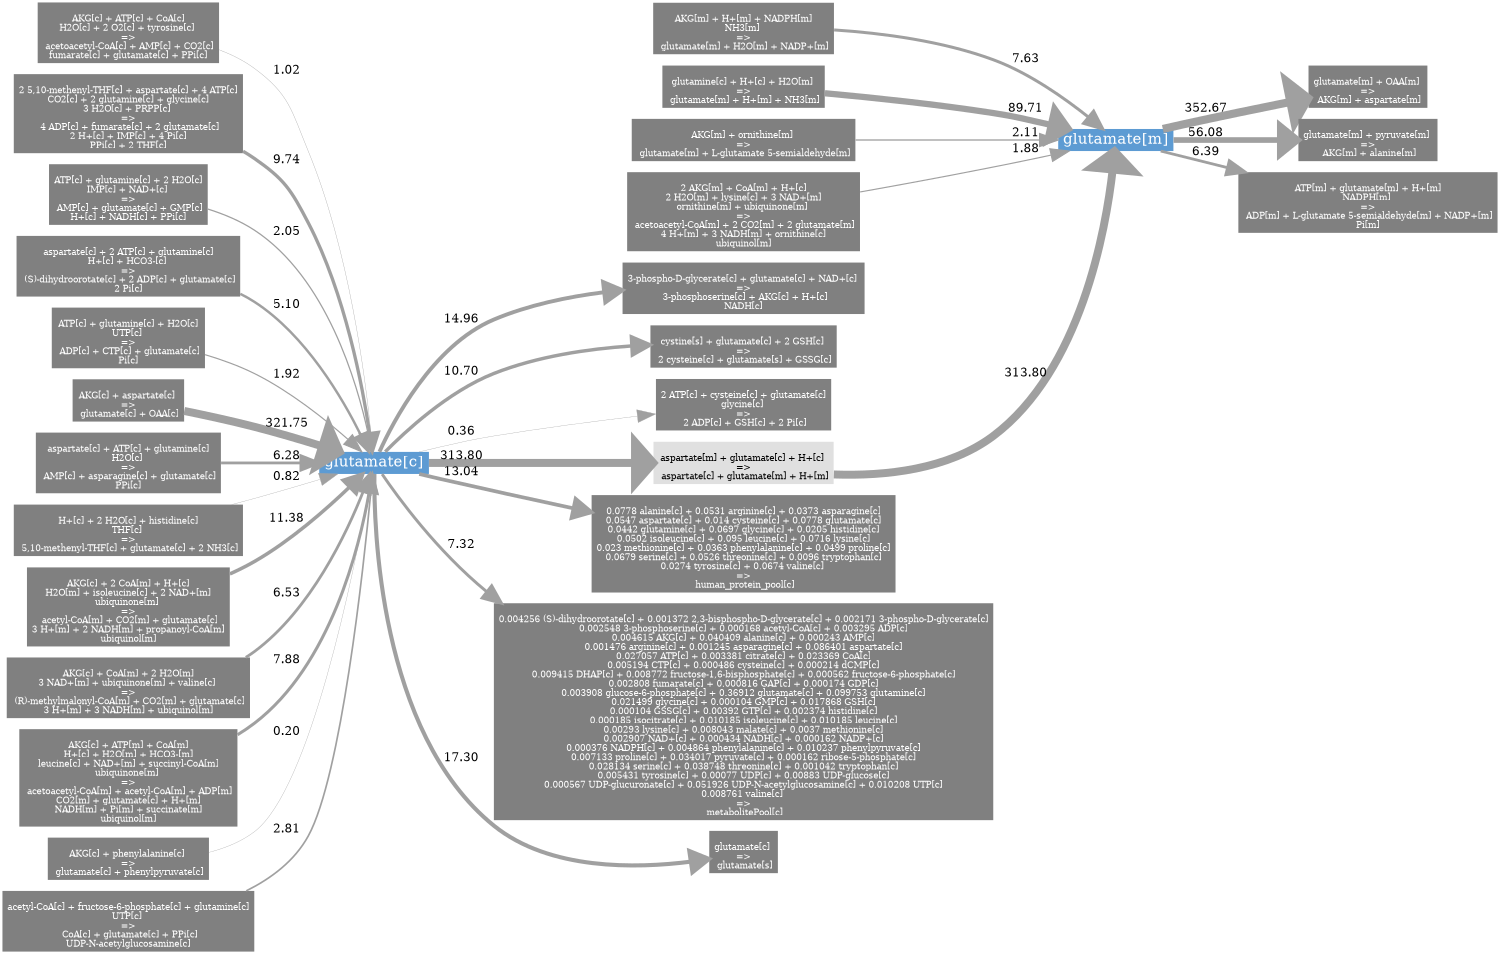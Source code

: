digraph G {
rankdir=LR;
center = 1;
size="10,10";
1 [ label = "glutamate[c]", fontsize=25, shape="box" , fillcolor = "#5D9BD3", fontcolor = "#FFFFFF", style="filled,setlinewidth(0)"];
2 [ label = "glutamate[m]", fontsize=25, shape="box" , fillcolor = "#5D9BD3", fontcolor = "#FFFFFF", style="filled,setlinewidth(0)"];
3 [label = "
AKG[c] + ATP[c] + CoA[c]\nH2O[c] + 2 O2[c] + tyrosine[c] \n=>
 acetoacetyl-CoA[c] + AMP[c] + CO2[c]\nfumarate[c] + glutamate[c] + PPi[c]\n", fillcolor = "#808080", fontcolor = "#FFFFFF", shape="box", style="filled,setlinewidth(0)"];
4 [label = "
2 5,10-methenyl-THF[c] + aspartate[c] + 4 ATP[c]\nCO2[c] + 2 glutamine[c] + glycine[c]\n3 H2O[c] + PRPP[c] \n=>
 4 ADP[c] + fumarate[c] + 2 glutamate[c]\n2 H+[c] + IMP[c] + 4 Pi[c]\nPPi[c] + 2 THF[c]\n", fillcolor = "#808080", fontcolor = "#FFFFFF", shape="box", style="filled,setlinewidth(0)"];
5 [label = "
ATP[c] + glutamine[c] + 2 H2O[c]\nIMP[c] + NAD+[c] \n=>
 AMP[c] + glutamate[c] + GMP[c]\nH+[c] + NADH[c] + PPi[c]\n", fillcolor = "#808080", fontcolor = "#FFFFFF", shape="box", style="filled,setlinewidth(0)"];
6 [label = "
aspartate[c] + 2 ATP[c] + glutamine[c]\nH+[c] + HCO3-[c] \n=>
 (S)-dihydroorotate[c] + 2 ADP[c] + glutamate[c]\n2 Pi[c]\n", fillcolor = "#808080", fontcolor = "#FFFFFF", shape="box", style="filled,setlinewidth(0)"];
7 [label = "
ATP[c] + glutamine[c] + H2O[c]\nUTP[c] \n=>
 ADP[c] + CTP[c] + glutamate[c]\nPi[c]\n", fillcolor = "#808080", fontcolor = "#FFFFFF", shape="box", style="filled,setlinewidth(0)"];
8 [label = "
AKG[m] + H+[m] + NADPH[m]\nNH3[m] \n=>
 glutamate[m] + H2O[m] + NADP+[m]\n", fillcolor = "#808080", fontcolor = "#FFFFFF", shape="box", style="filled,setlinewidth(0)"];
9 [label = "
glutamate[m] + OAA[m] \n=>
 AKG[m] + aspartate[m]\n", fillcolor = "#808080", fontcolor = "#FFFFFF", shape="box", style="filled,setlinewidth(0)"];
10 [label = "
AKG[c] + aspartate[c] \n=>
 glutamate[c] + OAA[c]\n", fillcolor = "#808080", fontcolor = "#FFFFFF", shape="box", style="filled,setlinewidth(0)"];
11 [label = "
glutamine[c] + H+[c] + H2O[m] \n=>
 glutamate[m] + H+[m] + NH3[m]\n", fillcolor = "#808080", fontcolor = "#FFFFFF", shape="box", style="filled,setlinewidth(0)"];
12 [label = "
aspartate[c] + ATP[c] + glutamine[c]\nH2O[c] \n=>
 AMP[c] + asparagine[c] + glutamate[c]\nPPi[c]\n", fillcolor = "#808080", fontcolor = "#FFFFFF", shape="box", style="filled,setlinewidth(0)"];
13 [label = "
glutamate[m] + pyruvate[m] \n=>
 AKG[m] + alanine[m]\n", fillcolor = "#808080", fontcolor = "#FFFFFF", shape="box", style="filled,setlinewidth(0)"];
14 [label = "
AKG[m] + ornithine[m] \n=>
 glutamate[m] + L-glutamate 5-semialdehyde[m]\n", fillcolor = "#808080", fontcolor = "#FFFFFF", shape="box", style="filled,setlinewidth(0)"];
15 [label = "
ATP[m] + glutamate[m] + H+[m]\nNADPH[m] \n=>
 ADP[m] + L-glutamate 5-semialdehyde[m] + NADP+[m]\nPi[m]\n", fillcolor = "#808080", fontcolor = "#FFFFFF", shape="box", style="filled,setlinewidth(0)"];
16 [label = "
3-phospho-D-glycerate[c] + glutamate[c] + NAD+[c] \n=>
 3-phosphoserine[c] + AKG[c] + H+[c]\nNADH[c]\n", fillcolor = "#808080", fontcolor = "#FFFFFF", shape="box", style="filled,setlinewidth(0)"];
17 [label = "
H+[c] + 2 H2O[c] + histidine[c]\nTHF[c] \n=>
 5,10-methenyl-THF[c] + glutamate[c] + 2 NH3[c]\n", fillcolor = "#808080", fontcolor = "#FFFFFF", shape="box", style="filled,setlinewidth(0)"];
18 [label = "
2 AKG[m] + CoA[m] + H+[c]\n2 H2O[m] + lysine[c] + 3 NAD+[m]\nornithine[m] + ubiquinone[m] \n=>
 acetoacetyl-CoA[m] + 2 CO2[m] + 2 glutamate[m]\n4 H+[m] + 3 NADH[m] + ornithine[c]\nubiquinol[m]\n", fillcolor = "#808080", fontcolor = "#FFFFFF", shape="box", style="filled,setlinewidth(0)"];
19 [label = "
AKG[c] + 2 CoA[m] + H+[c]\nH2O[m] + isoleucine[c] + 2 NAD+[m]\nubiquinone[m] \n=>
 acetyl-CoA[m] + CO2[m] + glutamate[c]\n3 H+[m] + 2 NADH[m] + propanoyl-CoA[m]\nubiquinol[m]\n", fillcolor = "#808080", fontcolor = "#FFFFFF", shape="box", style="filled,setlinewidth(0)"];
20 [label = "
AKG[c] + CoA[m] + 2 H2O[m]\n3 NAD+[m] + ubiquinone[m] + valine[c] \n=>
 (R)-methylmalonyl-CoA[m] + CO2[m] + glutamate[c]\n3 H+[m] + 3 NADH[m] + ubiquinol[m]\n", fillcolor = "#808080", fontcolor = "#FFFFFF", shape="box", style="filled,setlinewidth(0)"];
21 [label = "
AKG[c] + ATP[m] + CoA[m]\nH+[c] + H2O[m] + HCO3-[m]\nleucine[c] + NAD+[m] + succinyl-CoA[m]\nubiquinone[m] \n=>
 acetoacetyl-CoA[m] + acetyl-CoA[m] + ADP[m]\nCO2[m] + glutamate[c] + H+[m]\nNADH[m] + Pi[m] + succinate[m]\nubiquinol[m]\n", fillcolor = "#808080", fontcolor = "#FFFFFF", shape="box", style="filled,setlinewidth(0)"];
22 [label = "
AKG[c] + phenylalanine[c] \n=>
 glutamate[c] + phenylpyruvate[c]\n", fillcolor = "#808080", fontcolor = "#FFFFFF", shape="box", style="filled,setlinewidth(0)"];
23 [label = "
cystine[s] + glutamate[c] + 2 GSH[c] \n=>
 2 cysteine[c] + glutamate[s] + GSSG[c]\n", fillcolor = "#808080", fontcolor = "#FFFFFF", shape="box", style="filled,setlinewidth(0)"];
24 [label = "
2 ATP[c] + cysteine[c] + glutamate[c]\nglycine[c] \n=>
 2 ADP[c] + GSH[c] + 2 Pi[c]\n", fillcolor = "#808080", fontcolor = "#FFFFFF", shape="box", style="filled,setlinewidth(0)"];
25 [label = "
acetyl-CoA[c] + fructose-6-phosphate[c] + glutamine[c]\nUTP[c] \n=>
 CoA[c] + glutamate[c] + PPi[c]\nUDP-N-acetylglucosamine[c]\n", fillcolor = "#808080", fontcolor = "#FFFFFF", shape="box", style="filled,setlinewidth(0)"];
26 [label = "
aspartate[m] + glutamate[c] + H+[c] \n=>
 aspartate[c] + glutamate[m] + H+[m]\n", fillcolor = "#E0E0E0", shape="box", style="filled,setlinewidth(0)"];
27 [label = "
0.0778 alanine[c] + 0.0531 arginine[c] + 0.0373 asparagine[c]\n0.0547 aspartate[c] + 0.014 cysteine[c] + 0.0778 glutamate[c]\n0.0442 glutamine[c] + 0.0697 glycine[c] + 0.0205 histidine[c]\n0.0502 isoleucine[c] + 0.095 leucine[c] + 0.0716 lysine[c]\n0.023 methionine[c] + 0.0363 phenylalanine[c] + 0.0499 proline[c]\n0.0679 serine[c] + 0.0526 threonine[c] + 0.0096 tryptophan[c]\n0.0274 tyrosine[c] + 0.0674 valine[c] \n=>
 human_protein_pool[c]\n", fillcolor = "#808080", fontcolor = "#FFFFFF", shape="box", style="filled,setlinewidth(0)"];
28 [label = "
0.004256 (S)-dihydroorotate[c] + 0.001372 2,3-bisphospho-D-glycerate[c] + 0.002171 3-phospho-D-glycerate[c]\n0.002548 3-phosphoserine[c] + 0.000168 acetyl-CoA[c] + 0.003295 ADP[c]\n0.004615 AKG[c] + 0.040409 alanine[c] + 0.000243 AMP[c]\n0.001476 arginine[c] + 0.001245 asparagine[c] + 0.086401 aspartate[c]\n0.027057 ATP[c] + 0.003381 citrate[c] + 0.023369 CoA[c]\n0.005194 CTP[c] + 0.000486 cysteine[c] + 0.000214 dCMP[c]\n0.009415 DHAP[c] + 0.008772 fructose-1,6-bisphosphate[c] + 0.000562 fructose-6-phosphate[c]\n0.002808 fumarate[c] + 0.000816 GAP[c] + 0.000174 GDP[c]\n0.003908 glucose-6-phosphate[c] + 0.36912 glutamate[c] + 0.099753 glutamine[c]\n0.021499 glycine[c] + 0.000104 GMP[c] + 0.017868 GSH[c]\n0.000104 GSSG[c] + 0.00392 GTP[c] + 0.002374 histidine[c]\n0.000185 isocitrate[c] + 0.010185 isoleucine[c] + 0.010185 leucine[c]\n0.00293 lysine[c] + 0.008043 malate[c] + 0.0037 methionine[c]\n0.002907 NAD+[c] + 0.000434 NADH[c] + 0.000162 NADP+[c]\n0.000376 NADPH[c] + 0.004864 phenylalanine[c] + 0.010237 phenylpyruvate[c]\n0.007133 proline[c] + 0.034017 pyruvate[c] + 0.000162 ribose-5-phosphate[c]\n0.028134 serine[c] + 0.038748 threonine[c] + 0.001042 tryptophan[c]\n0.005431 tyrosine[c] + 0.00077 UDP[c] + 0.00883 UDP-glucose[c]\n0.000567 UDP-glucuronate[c] + 0.051926 UDP-N-acetylglucosamine[c] + 0.010208 UTP[c]\n0.008761 valine[c] \n=>
 metabolitePool[c]\n", fillcolor = "#808080", fontcolor = "#FFFFFF", shape="box", style="filled,setlinewidth(0)"];
29 [label = "
glutamate[c] \n=>
 glutamate[s]\n", fillcolor = "#808080", fontcolor = "#FFFFFF", shape="box", style="filled,setlinewidth(0)"];
1 -> 16 [label = "14.96", arrowsize=3.00, fontsize=20, color="#A0A0A0", penwidth=6.375036];
1 -> 23 [label = "10.70", arrowsize=3.00, fontsize=20, color="#A0A0A0", penwidth=5.646919];
1 -> 24 [label = "0.36", arrowsize=3.00, fontsize=20, color="#A0A0A0", penwidth=0.500000];
1 -> 26 [label = "313.80", arrowsize=3.00, fontsize=20, color="#A0A0A0", penwidth=12.983295];
1 -> 27 [label = "13.04", arrowsize=3.00, fontsize=20, color="#A0A0A0", penwidth=6.076203];
1 -> 28 [label = "7.32", arrowsize=3.00, fontsize=20, color="#A0A0A0", penwidth=4.821326];
1 -> 29 [label = "17.30", arrowsize=3.00, fontsize=20, color="#A0A0A0", penwidth=6.690231];
2 -> 9 [label = "352.67", arrowsize=3.00, fontsize=20, color="#A0A0A0", penwidth=13.236851];
2 -> 13 [label = "56.08", arrowsize=3.00, fontsize=20, color="#A0A0A0", penwidth=9.244048];
2 -> 15 [label = "6.39", arrowsize=3.00, fontsize=20, color="#A0A0A0", penwidth=4.528494];
3 -> 1 [label = "1.02", arrowsize=3.00, fontsize=20, color="#A0A0A0", penwidth=0.537164];
4 -> 1 [label = "9.74", arrowsize=3.00, fontsize=20, color="#A0A0A0", penwidth=5.442581];
5 -> 1 [label = "2.05", arrowsize=3.00, fontsize=20, color="#A0A0A0", penwidth=2.063520];
6 -> 1 [label = "5.10", arrowsize=3.00, fontsize=20, color="#A0A0A0", penwidth=4.039772];
7 -> 1 [label = "1.92", arrowsize=3.00, fontsize=20, color="#A0A0A0", penwidth=1.918662];
8 -> 2 [label = "7.63", arrowsize=3.00, fontsize=20, color="#A0A0A0", penwidth=4.913579];
10 -> 1 [label = "321.75", arrowsize=3.00, fontsize=20, color="#A0A0A0", penwidth=13.037569];
11 -> 2 [label = "89.71", arrowsize=3.00, fontsize=20, color="#A0A0A0", penwidth=10.264229];
12 -> 1 [label = "6.28", arrowsize=3.00, fontsize=20, color="#A0A0A0", penwidth=4.488404];
14 -> 2 [label = "2.11", arrowsize=3.00, fontsize=20, color="#A0A0A0", penwidth=2.122906];
17 -> 1 [label = "0.82", arrowsize=3.00, fontsize=20, color="#A0A0A0", penwidth=0.500000];
18 -> 2 [label = "1.88", arrowsize=3.00, fontsize=20, color="#A0A0A0", penwidth=1.875695];
19 -> 1 [label = "11.38", arrowsize=3.00, fontsize=20, color="#A0A0A0", penwidth=5.781640];
20 -> 1 [label = "6.53", arrowsize=3.00, fontsize=20, color="#A0A0A0", penwidth=4.574718];
21 -> 1 [label = "7.88", arrowsize=3.00, fontsize=20, color="#A0A0A0", penwidth=4.981697];
22 -> 1 [label = "0.20", arrowsize=3.00, fontsize=20, color="#A0A0A0", penwidth=0.500000];
25 -> 1 [label = "2.81", arrowsize=3.00, fontsize=20, color="#A0A0A0", penwidth=2.742213];
26 -> 2 [label = "313.80", arrowsize=3.00, fontsize=20, color="#A0A0A0", penwidth=12.983295];
}
